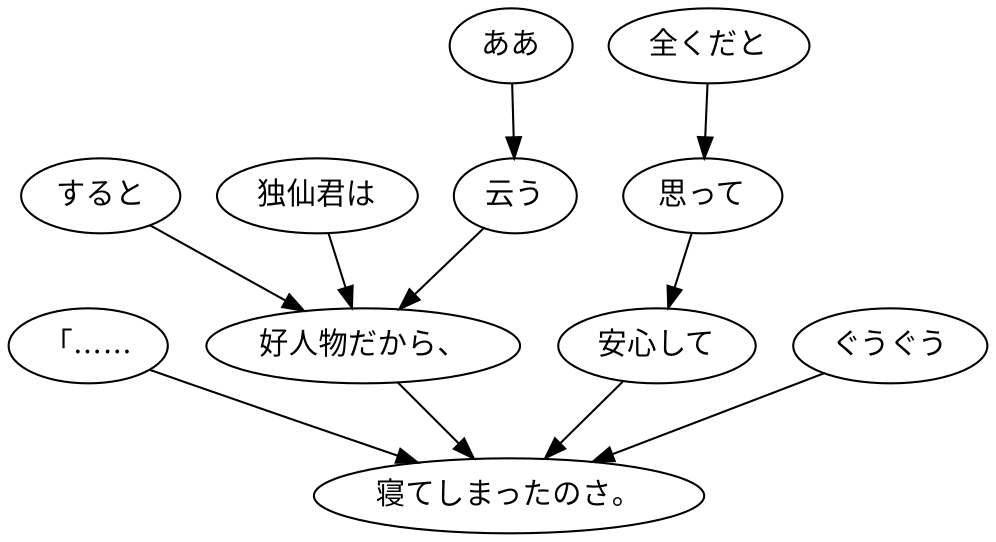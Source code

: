 digraph graph6090 {
	node0 [label="「……"];
	node1 [label="すると"];
	node2 [label="独仙君は"];
	node3 [label="ああ"];
	node4 [label="云う"];
	node5 [label="好人物だから、"];
	node6 [label="全くだと"];
	node7 [label="思って"];
	node8 [label="安心して"];
	node9 [label="ぐうぐう"];
	node10 [label="寝てしまったのさ。"];
	node0 -> node10;
	node1 -> node5;
	node2 -> node5;
	node3 -> node4;
	node4 -> node5;
	node5 -> node10;
	node6 -> node7;
	node7 -> node8;
	node8 -> node10;
	node9 -> node10;
}
